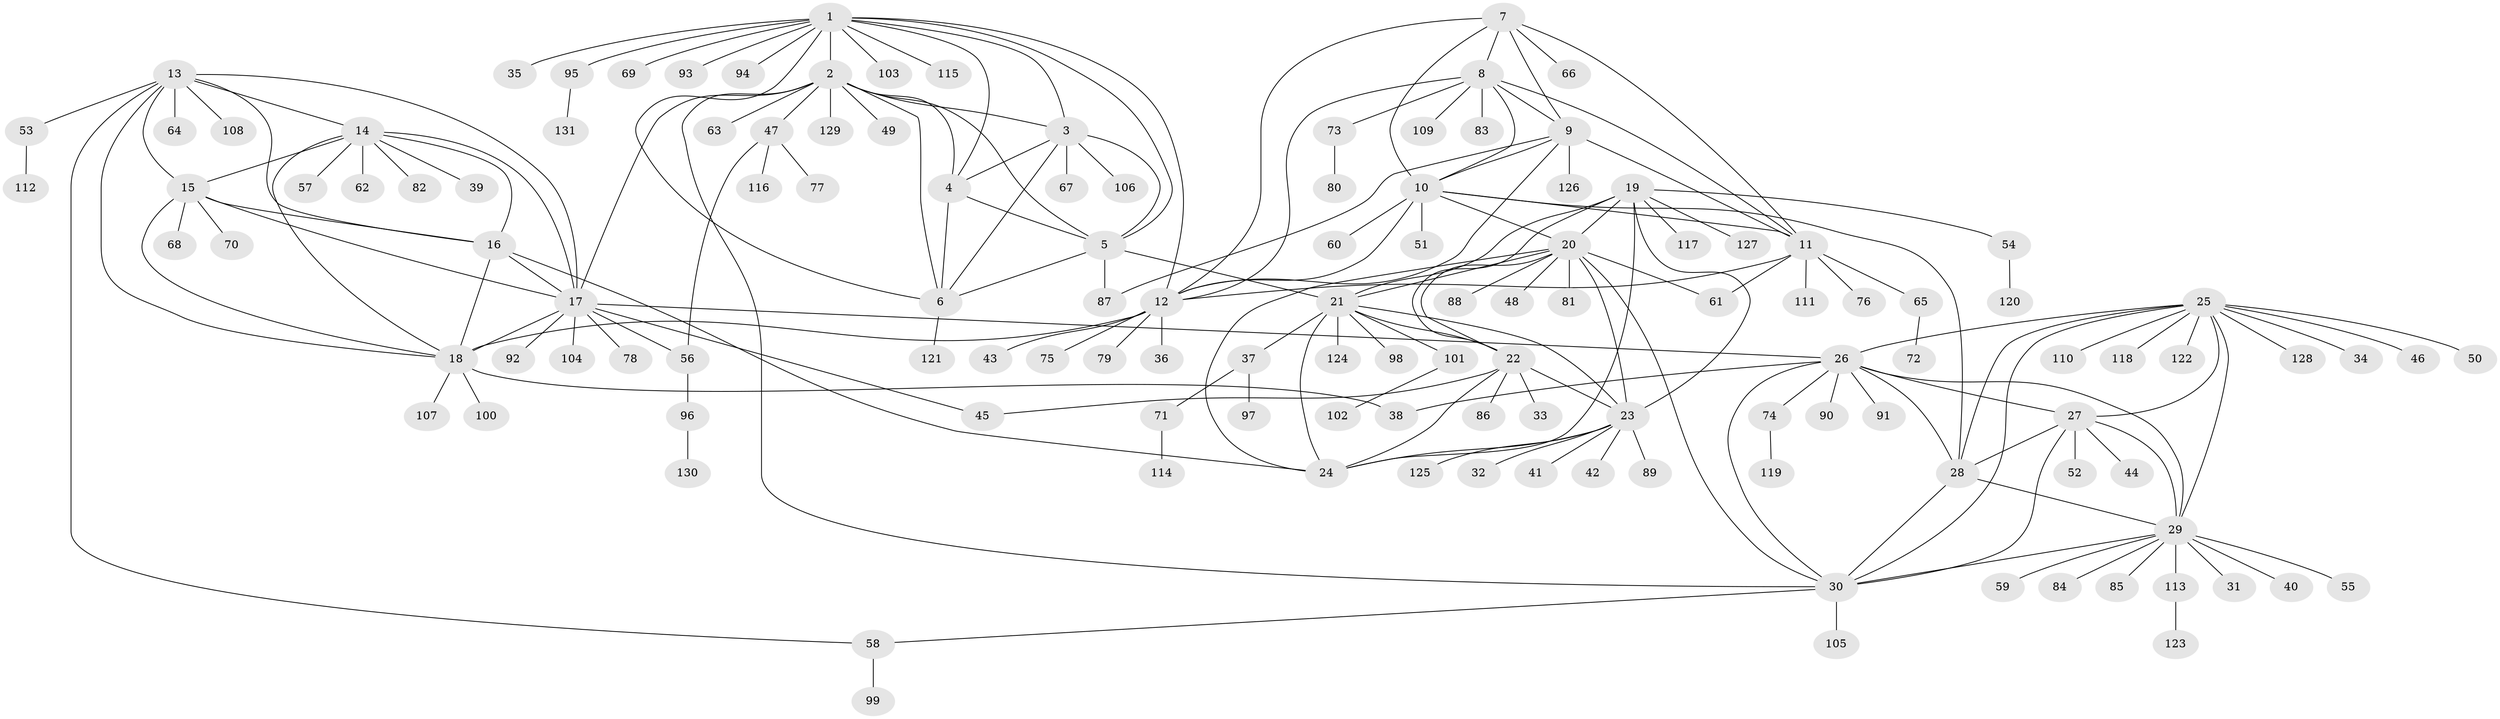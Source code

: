 // coarse degree distribution, {6: 0.02197802197802198, 3: 0.01098901098901099, 5: 0.03296703296703297, 9: 0.01098901098901099, 11: 0.02197802197802198, 10: 0.03296703296703297, 12: 0.02197802197802198, 1: 0.8021978021978022, 2: 0.03296703296703297, 14: 0.01098901098901099}
// Generated by graph-tools (version 1.1) at 2025/58/03/04/25 21:58:14]
// undirected, 131 vertices, 192 edges
graph export_dot {
graph [start="1"]
  node [color=gray90,style=filled];
  1;
  2;
  3;
  4;
  5;
  6;
  7;
  8;
  9;
  10;
  11;
  12;
  13;
  14;
  15;
  16;
  17;
  18;
  19;
  20;
  21;
  22;
  23;
  24;
  25;
  26;
  27;
  28;
  29;
  30;
  31;
  32;
  33;
  34;
  35;
  36;
  37;
  38;
  39;
  40;
  41;
  42;
  43;
  44;
  45;
  46;
  47;
  48;
  49;
  50;
  51;
  52;
  53;
  54;
  55;
  56;
  57;
  58;
  59;
  60;
  61;
  62;
  63;
  64;
  65;
  66;
  67;
  68;
  69;
  70;
  71;
  72;
  73;
  74;
  75;
  76;
  77;
  78;
  79;
  80;
  81;
  82;
  83;
  84;
  85;
  86;
  87;
  88;
  89;
  90;
  91;
  92;
  93;
  94;
  95;
  96;
  97;
  98;
  99;
  100;
  101;
  102;
  103;
  104;
  105;
  106;
  107;
  108;
  109;
  110;
  111;
  112;
  113;
  114;
  115;
  116;
  117;
  118;
  119;
  120;
  121;
  122;
  123;
  124;
  125;
  126;
  127;
  128;
  129;
  130;
  131;
  1 -- 2;
  1 -- 3;
  1 -- 4;
  1 -- 5;
  1 -- 6;
  1 -- 12;
  1 -- 35;
  1 -- 69;
  1 -- 93;
  1 -- 94;
  1 -- 95;
  1 -- 103;
  1 -- 115;
  2 -- 3;
  2 -- 4;
  2 -- 5;
  2 -- 6;
  2 -- 17;
  2 -- 30;
  2 -- 47;
  2 -- 49;
  2 -- 63;
  2 -- 129;
  3 -- 4;
  3 -- 5;
  3 -- 6;
  3 -- 67;
  3 -- 106;
  4 -- 5;
  4 -- 6;
  5 -- 6;
  5 -- 21;
  5 -- 87;
  6 -- 121;
  7 -- 8;
  7 -- 9;
  7 -- 10;
  7 -- 11;
  7 -- 12;
  7 -- 66;
  8 -- 9;
  8 -- 10;
  8 -- 11;
  8 -- 12;
  8 -- 73;
  8 -- 83;
  8 -- 109;
  9 -- 10;
  9 -- 11;
  9 -- 12;
  9 -- 87;
  9 -- 126;
  10 -- 11;
  10 -- 12;
  10 -- 20;
  10 -- 28;
  10 -- 51;
  10 -- 60;
  11 -- 12;
  11 -- 61;
  11 -- 65;
  11 -- 76;
  11 -- 111;
  12 -- 18;
  12 -- 36;
  12 -- 43;
  12 -- 75;
  12 -- 79;
  13 -- 14;
  13 -- 15;
  13 -- 16;
  13 -- 17;
  13 -- 18;
  13 -- 53;
  13 -- 58;
  13 -- 64;
  13 -- 108;
  14 -- 15;
  14 -- 16;
  14 -- 17;
  14 -- 18;
  14 -- 39;
  14 -- 57;
  14 -- 62;
  14 -- 82;
  15 -- 16;
  15 -- 17;
  15 -- 18;
  15 -- 68;
  15 -- 70;
  16 -- 17;
  16 -- 18;
  16 -- 24;
  17 -- 18;
  17 -- 26;
  17 -- 45;
  17 -- 56;
  17 -- 78;
  17 -- 92;
  17 -- 104;
  18 -- 38;
  18 -- 100;
  18 -- 107;
  19 -- 20;
  19 -- 21;
  19 -- 22;
  19 -- 23;
  19 -- 24;
  19 -- 54;
  19 -- 117;
  19 -- 127;
  20 -- 21;
  20 -- 22;
  20 -- 23;
  20 -- 24;
  20 -- 30;
  20 -- 48;
  20 -- 61;
  20 -- 81;
  20 -- 88;
  21 -- 22;
  21 -- 23;
  21 -- 24;
  21 -- 37;
  21 -- 98;
  21 -- 101;
  21 -- 124;
  22 -- 23;
  22 -- 24;
  22 -- 33;
  22 -- 45;
  22 -- 86;
  23 -- 24;
  23 -- 32;
  23 -- 41;
  23 -- 42;
  23 -- 89;
  23 -- 125;
  25 -- 26;
  25 -- 27;
  25 -- 28;
  25 -- 29;
  25 -- 30;
  25 -- 34;
  25 -- 46;
  25 -- 50;
  25 -- 110;
  25 -- 118;
  25 -- 122;
  25 -- 128;
  26 -- 27;
  26 -- 28;
  26 -- 29;
  26 -- 30;
  26 -- 38;
  26 -- 74;
  26 -- 90;
  26 -- 91;
  27 -- 28;
  27 -- 29;
  27 -- 30;
  27 -- 44;
  27 -- 52;
  28 -- 29;
  28 -- 30;
  29 -- 30;
  29 -- 31;
  29 -- 40;
  29 -- 55;
  29 -- 59;
  29 -- 84;
  29 -- 85;
  29 -- 113;
  30 -- 58;
  30 -- 105;
  37 -- 71;
  37 -- 97;
  47 -- 56;
  47 -- 77;
  47 -- 116;
  53 -- 112;
  54 -- 120;
  56 -- 96;
  58 -- 99;
  65 -- 72;
  71 -- 114;
  73 -- 80;
  74 -- 119;
  95 -- 131;
  96 -- 130;
  101 -- 102;
  113 -- 123;
}
